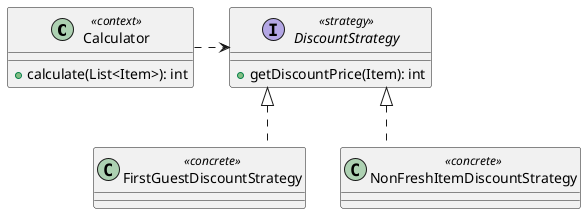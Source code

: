 @startuml

skinparam linetype ortho

class Calculator <<context>> {
  + calculate(List<Item>): int
}

interface DiscountStrategy <<strategy>> {
  + getDiscountPrice(Item): int
}

class FirstGuestDiscountStrategy <<concrete>> implements DiscountStrategy {}

class NonFreshItemDiscountStrategy <<concrete>> implements DiscountStrategy {}

Calculator .> DiscountStrategy

@enduml
